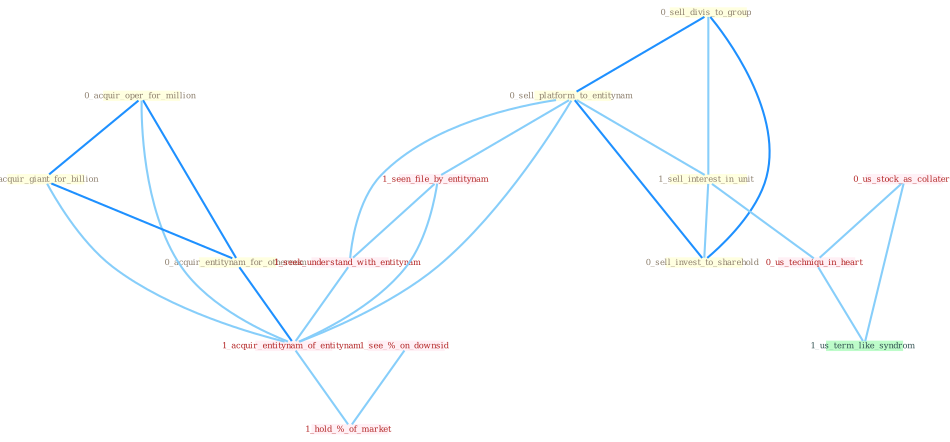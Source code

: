 Graph G{ 
    node
    [shape=polygon,style=filled,width=.5,height=.06,color="#BDFCC9",fixedsize=true,fontsize=4,
    fontcolor="#2f4f4f"];
    {node
    [color="#ffffe0", fontcolor="#8b7d6b"] "0_acquir_oper_for_million " "0_sell_divis_to_group " "0_sell_platform_to_entitynam " "0_acquir_giant_for_billion " "1_sell_interest_in_unit " "0_sell_invest_to_sharehold " "0_acquir_entitynam_for_othernum "}
{node [color="#fff0f5", fontcolor="#b22222"] "1_seen_file_by_entitynam " "0_us_stock_as_collater " "1_seek_understand_with_entitynam " "1_acquir_entitynam_of_entitynam " "0_us_techniqu_in_heart " "1_see_%_on_downsid " "1_hold_%_of_market "}
edge [color="#B0E2FF"];

	"0_acquir_oper_for_million " -- "0_acquir_giant_for_billion " [w="2", color="#1e90ff" , len=0.8];
	"0_acquir_oper_for_million " -- "0_acquir_entitynam_for_othernum " [w="2", color="#1e90ff" , len=0.8];
	"0_acquir_oper_for_million " -- "1_acquir_entitynam_of_entitynam " [w="1", color="#87cefa" ];
	"0_sell_divis_to_group " -- "0_sell_platform_to_entitynam " [w="2", color="#1e90ff" , len=0.8];
	"0_sell_divis_to_group " -- "1_sell_interest_in_unit " [w="1", color="#87cefa" ];
	"0_sell_divis_to_group " -- "0_sell_invest_to_sharehold " [w="2", color="#1e90ff" , len=0.8];
	"0_sell_platform_to_entitynam " -- "1_sell_interest_in_unit " [w="1", color="#87cefa" ];
	"0_sell_platform_to_entitynam " -- "0_sell_invest_to_sharehold " [w="2", color="#1e90ff" , len=0.8];
	"0_sell_platform_to_entitynam " -- "1_seen_file_by_entitynam " [w="1", color="#87cefa" ];
	"0_sell_platform_to_entitynam " -- "1_seek_understand_with_entitynam " [w="1", color="#87cefa" ];
	"0_sell_platform_to_entitynam " -- "1_acquir_entitynam_of_entitynam " [w="1", color="#87cefa" ];
	"0_acquir_giant_for_billion " -- "0_acquir_entitynam_for_othernum " [w="2", color="#1e90ff" , len=0.8];
	"0_acquir_giant_for_billion " -- "1_acquir_entitynam_of_entitynam " [w="1", color="#87cefa" ];
	"1_sell_interest_in_unit " -- "0_sell_invest_to_sharehold " [w="1", color="#87cefa" ];
	"1_sell_interest_in_unit " -- "0_us_techniqu_in_heart " [w="1", color="#87cefa" ];
	"0_acquir_entitynam_for_othernum " -- "1_acquir_entitynam_of_entitynam " [w="2", color="#1e90ff" , len=0.8];
	"1_seen_file_by_entitynam " -- "1_seek_understand_with_entitynam " [w="1", color="#87cefa" ];
	"1_seen_file_by_entitynam " -- "1_acquir_entitynam_of_entitynam " [w="1", color="#87cefa" ];
	"0_us_stock_as_collater " -- "0_us_techniqu_in_heart " [w="1", color="#87cefa" ];
	"0_us_stock_as_collater " -- "1_us_term_like_syndrom " [w="1", color="#87cefa" ];
	"1_seek_understand_with_entitynam " -- "1_acquir_entitynam_of_entitynam " [w="1", color="#87cefa" ];
	"1_acquir_entitynam_of_entitynam " -- "1_hold_%_of_market " [w="1", color="#87cefa" ];
	"0_us_techniqu_in_heart " -- "1_us_term_like_syndrom " [w="1", color="#87cefa" ];
	"1_see_%_on_downsid " -- "1_hold_%_of_market " [w="1", color="#87cefa" ];
}